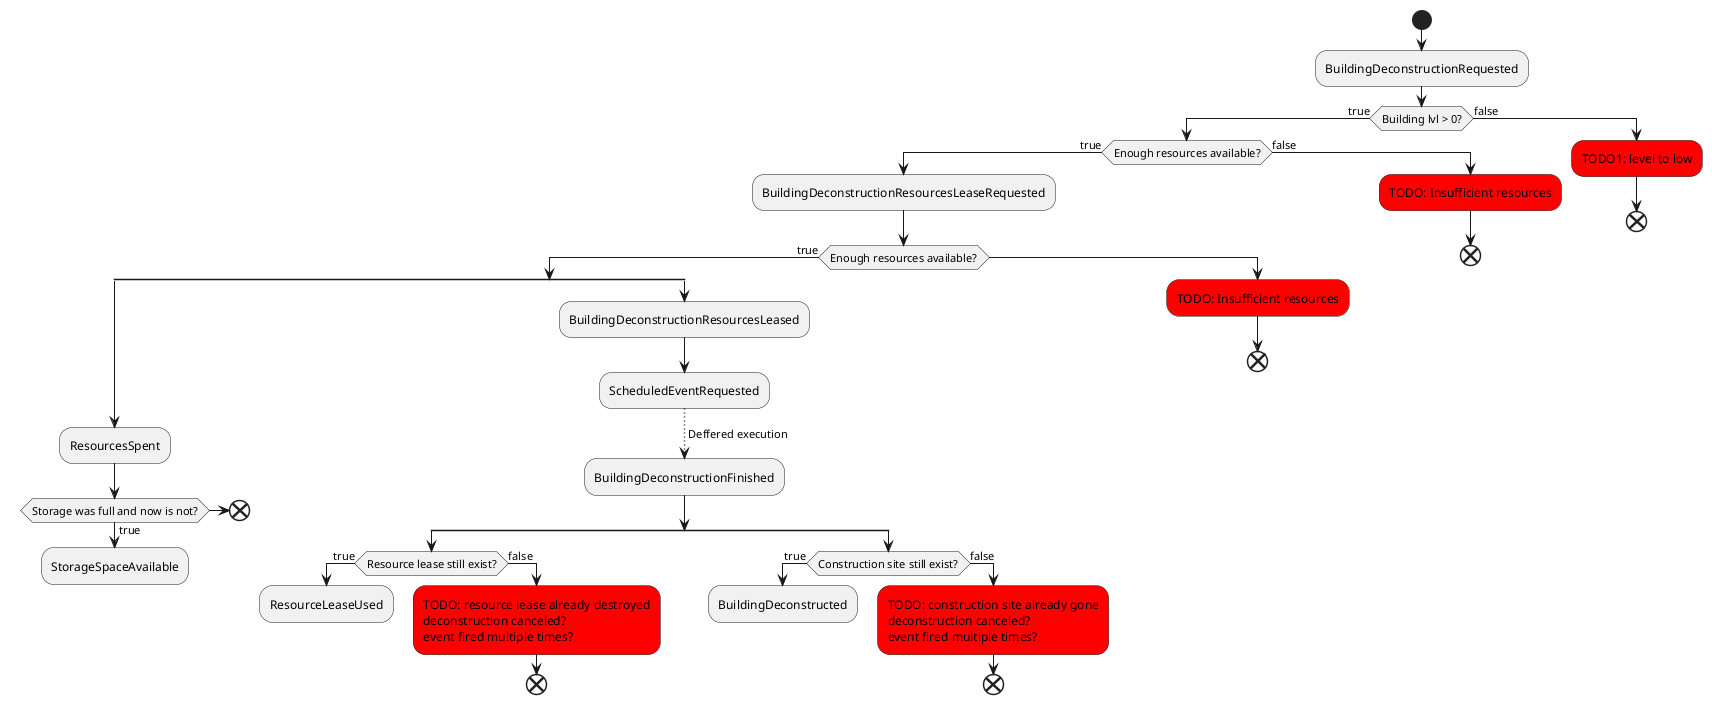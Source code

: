 @startuml

start

:BuildingDeconstructionRequested;
if (Building lvl > 0?) then (true)
    if (Enough resources available?) then (true)
        :BuildingDeconstructionResourcesLeaseRequested;
        if (Enough resources available?) then (true)
        split
            :ResourcesSpent;
            if(Storage was full and now is not?) then (true)
                :StorageSpaceAvailable;
                detach
            else
                end
            endif
        split again
            :BuildingDeconstructionResourcesLeased;
            :ScheduledEventRequested;
            -[dotted]-> Deffered execution;
            :BuildingDeconstructionFinished;
            split
                if (Resource lease still exist?) then (true)
                    :ResourceLeaseUsed;
                    detach
                else (false)
                    #red:TODO: resource lease already destroyed
                    deconstruction canceled?
                    event fired multiple times?;
                    end
                endif
            split again
                if (Construction site still exist?) then (true)
                    :BuildingDeconstructed;
                    detach
                else (false)
                    #red:TODO: construction site already gone
                    deconstruction canceled?
                    event fired multiple times?;
                    end
                endif
            end split
        end split
        else
            #red:TODO: Insufficient resources;
            end
        endif
    else (false)
        #red:TODO: Insufficient resources;
        end
    endif
else (false)
    #red:TODO1: level to low;
    end
endif

@enduml